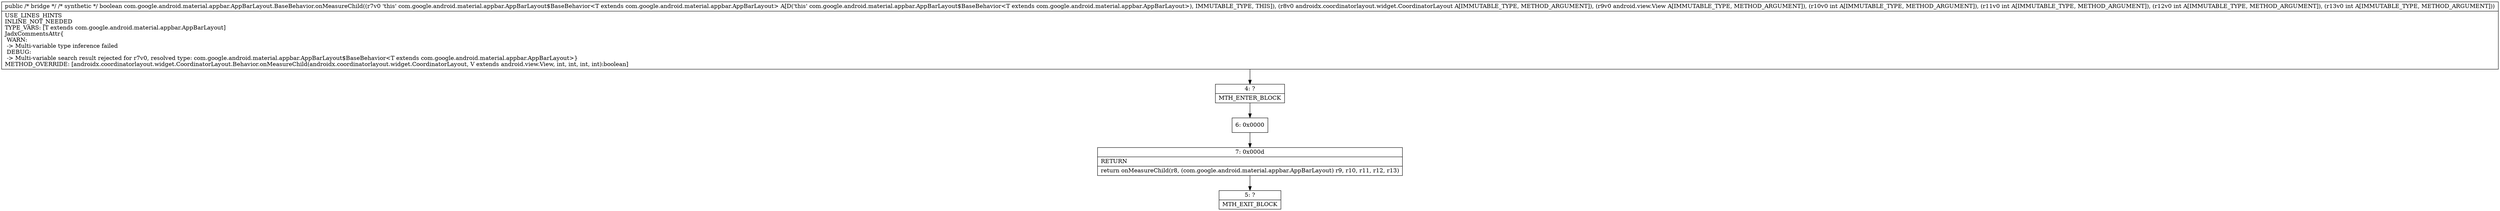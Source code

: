digraph "CFG forcom.google.android.material.appbar.AppBarLayout.BaseBehavior.onMeasureChild(Landroidx\/coordinatorlayout\/widget\/CoordinatorLayout;Landroid\/view\/View;IIII)Z" {
Node_4 [shape=record,label="{4\:\ ?|MTH_ENTER_BLOCK\l}"];
Node_6 [shape=record,label="{6\:\ 0x0000}"];
Node_7 [shape=record,label="{7\:\ 0x000d|RETURN\l|return onMeasureChild(r8, (com.google.android.material.appbar.AppBarLayout) r9, r10, r11, r12, r13)\l}"];
Node_5 [shape=record,label="{5\:\ ?|MTH_EXIT_BLOCK\l}"];
MethodNode[shape=record,label="{public \/* bridge *\/ \/* synthetic *\/ boolean com.google.android.material.appbar.AppBarLayout.BaseBehavior.onMeasureChild((r7v0 'this' com.google.android.material.appbar.AppBarLayout$BaseBehavior\<T extends com.google.android.material.appbar.AppBarLayout\> A[D('this' com.google.android.material.appbar.AppBarLayout$BaseBehavior\<T extends com.google.android.material.appbar.AppBarLayout\>), IMMUTABLE_TYPE, THIS]), (r8v0 androidx.coordinatorlayout.widget.CoordinatorLayout A[IMMUTABLE_TYPE, METHOD_ARGUMENT]), (r9v0 android.view.View A[IMMUTABLE_TYPE, METHOD_ARGUMENT]), (r10v0 int A[IMMUTABLE_TYPE, METHOD_ARGUMENT]), (r11v0 int A[IMMUTABLE_TYPE, METHOD_ARGUMENT]), (r12v0 int A[IMMUTABLE_TYPE, METHOD_ARGUMENT]), (r13v0 int A[IMMUTABLE_TYPE, METHOD_ARGUMENT]))  | USE_LINES_HINTS\lINLINE_NOT_NEEDED\lTYPE_VARS: [T extends com.google.android.material.appbar.AppBarLayout]\lJadxCommentsAttr\{\l WARN: \l \-\> Multi\-variable type inference failed\l DEBUG: \l \-\> Multi\-variable search result rejected for r7v0, resolved type: com.google.android.material.appbar.AppBarLayout$BaseBehavior\<T extends com.google.android.material.appbar.AppBarLayout\>\}\lMETHOD_OVERRIDE: [androidx.coordinatorlayout.widget.CoordinatorLayout.Behavior.onMeasureChild(androidx.coordinatorlayout.widget.CoordinatorLayout, V extends android.view.View, int, int, int, int):boolean]\l}"];
MethodNode -> Node_4;Node_4 -> Node_6;
Node_6 -> Node_7;
Node_7 -> Node_5;
}

